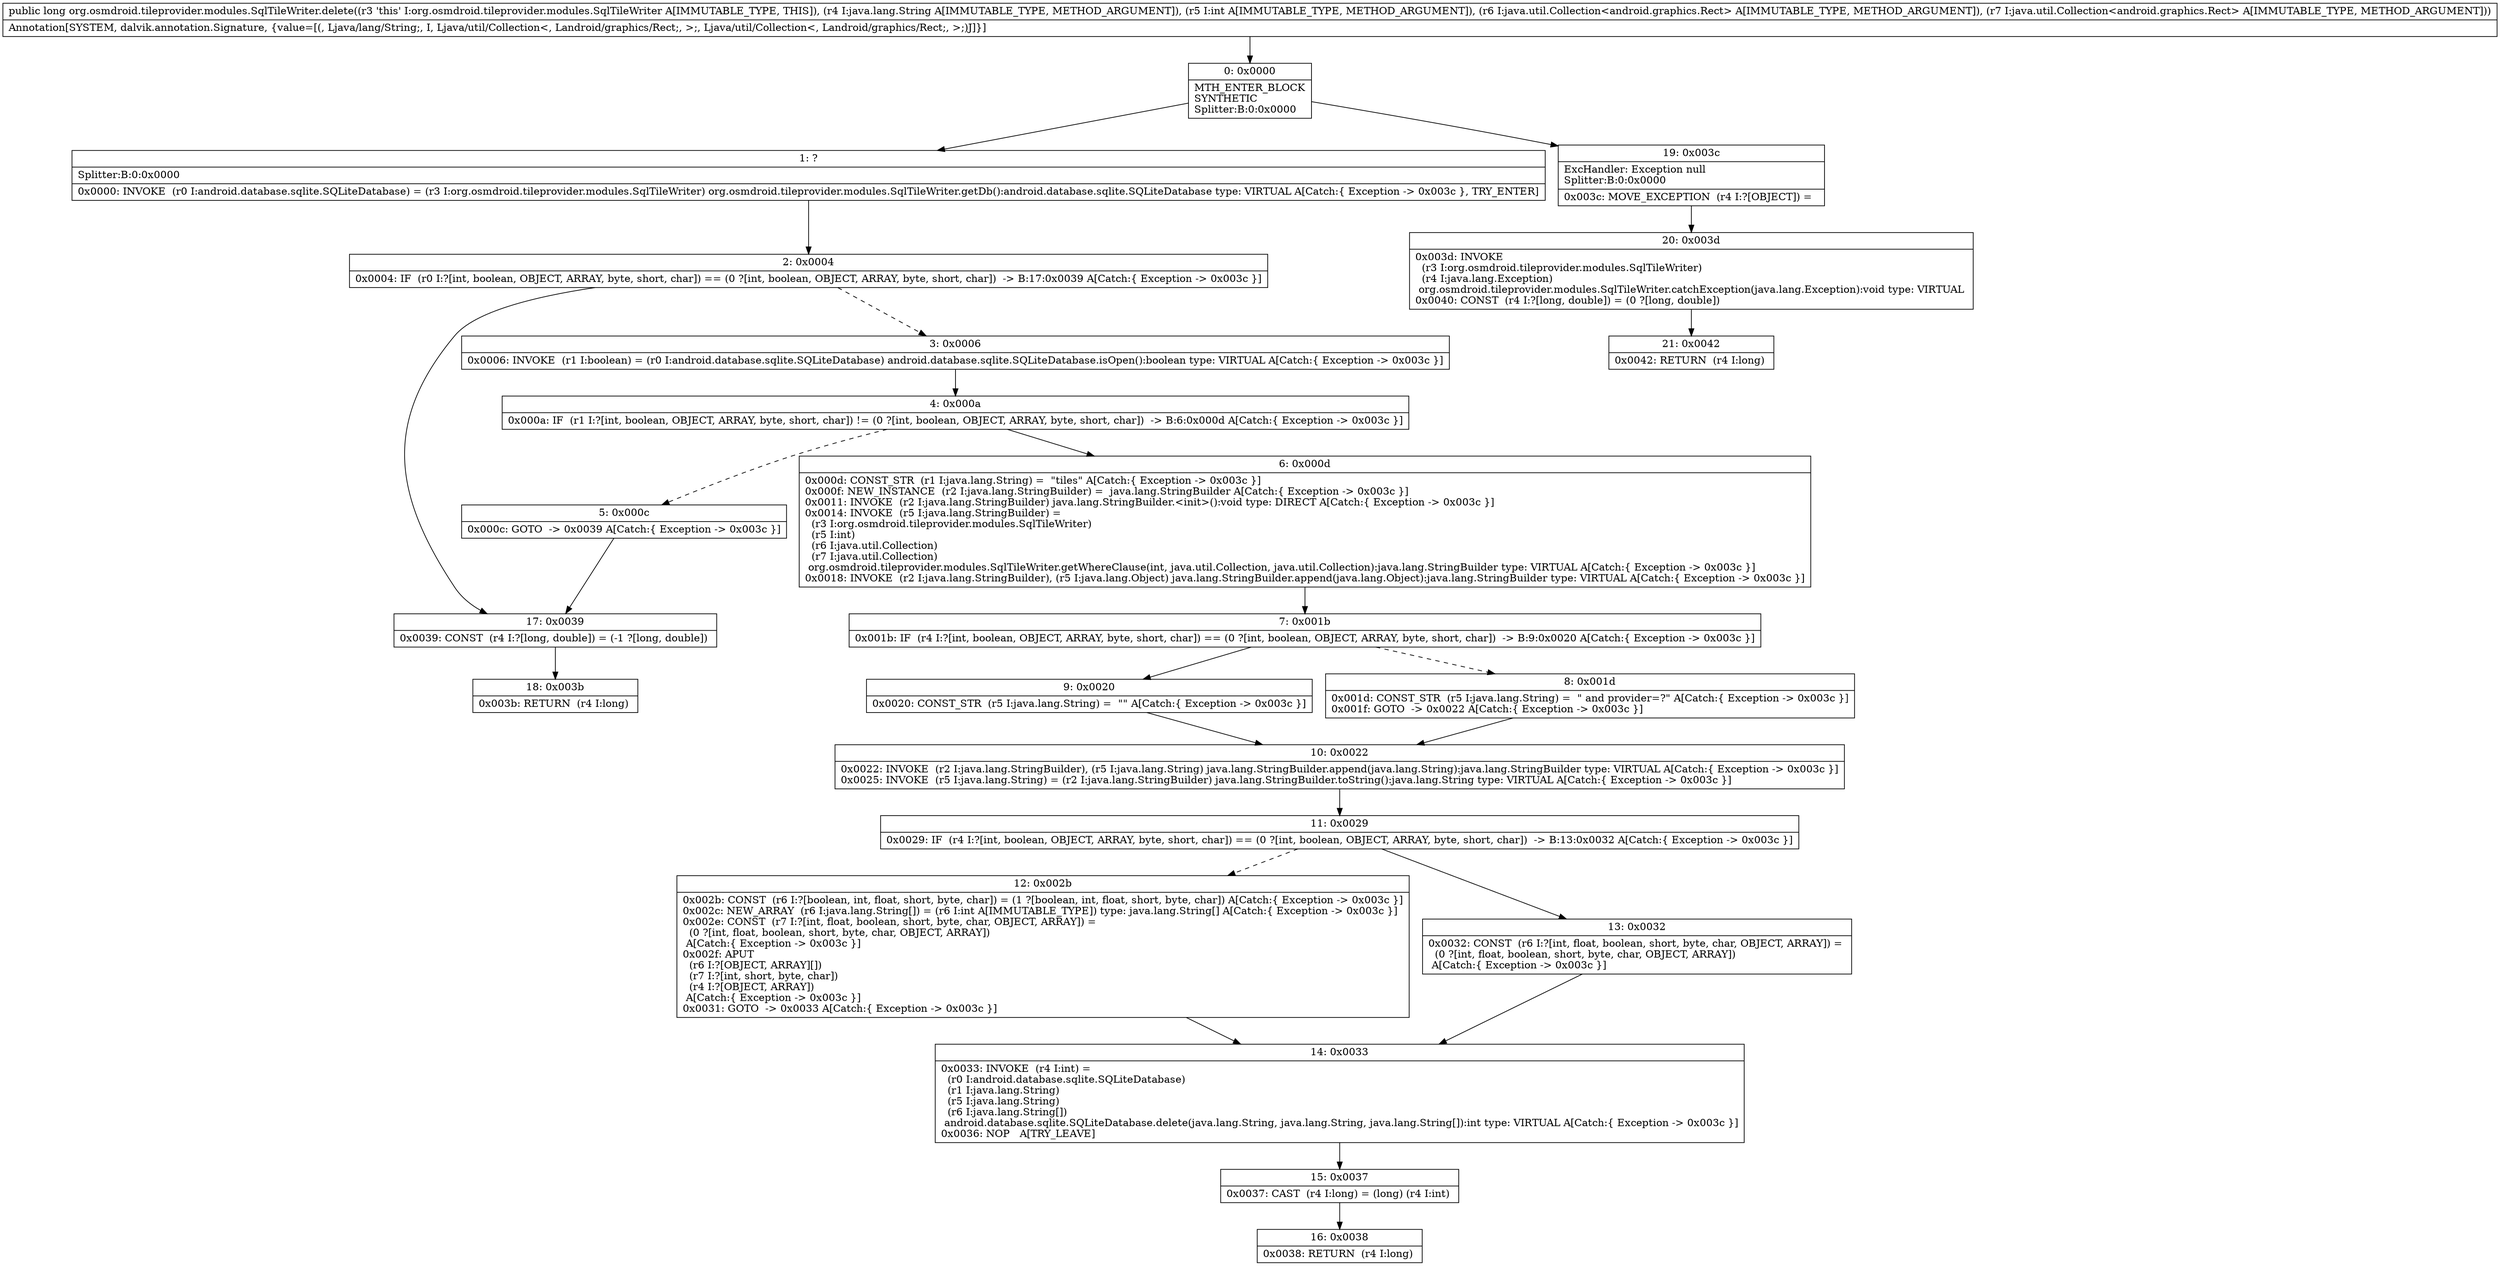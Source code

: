 digraph "CFG fororg.osmdroid.tileprovider.modules.SqlTileWriter.delete(Ljava\/lang\/String;ILjava\/util\/Collection;Ljava\/util\/Collection;)J" {
Node_0 [shape=record,label="{0\:\ 0x0000|MTH_ENTER_BLOCK\lSYNTHETIC\lSplitter:B:0:0x0000\l}"];
Node_1 [shape=record,label="{1\:\ ?|Splitter:B:0:0x0000\l|0x0000: INVOKE  (r0 I:android.database.sqlite.SQLiteDatabase) = (r3 I:org.osmdroid.tileprovider.modules.SqlTileWriter) org.osmdroid.tileprovider.modules.SqlTileWriter.getDb():android.database.sqlite.SQLiteDatabase type: VIRTUAL A[Catch:\{ Exception \-\> 0x003c \}, TRY_ENTER]\l}"];
Node_2 [shape=record,label="{2\:\ 0x0004|0x0004: IF  (r0 I:?[int, boolean, OBJECT, ARRAY, byte, short, char]) == (0 ?[int, boolean, OBJECT, ARRAY, byte, short, char])  \-\> B:17:0x0039 A[Catch:\{ Exception \-\> 0x003c \}]\l}"];
Node_3 [shape=record,label="{3\:\ 0x0006|0x0006: INVOKE  (r1 I:boolean) = (r0 I:android.database.sqlite.SQLiteDatabase) android.database.sqlite.SQLiteDatabase.isOpen():boolean type: VIRTUAL A[Catch:\{ Exception \-\> 0x003c \}]\l}"];
Node_4 [shape=record,label="{4\:\ 0x000a|0x000a: IF  (r1 I:?[int, boolean, OBJECT, ARRAY, byte, short, char]) != (0 ?[int, boolean, OBJECT, ARRAY, byte, short, char])  \-\> B:6:0x000d A[Catch:\{ Exception \-\> 0x003c \}]\l}"];
Node_5 [shape=record,label="{5\:\ 0x000c|0x000c: GOTO  \-\> 0x0039 A[Catch:\{ Exception \-\> 0x003c \}]\l}"];
Node_6 [shape=record,label="{6\:\ 0x000d|0x000d: CONST_STR  (r1 I:java.lang.String) =  \"tiles\" A[Catch:\{ Exception \-\> 0x003c \}]\l0x000f: NEW_INSTANCE  (r2 I:java.lang.StringBuilder) =  java.lang.StringBuilder A[Catch:\{ Exception \-\> 0x003c \}]\l0x0011: INVOKE  (r2 I:java.lang.StringBuilder) java.lang.StringBuilder.\<init\>():void type: DIRECT A[Catch:\{ Exception \-\> 0x003c \}]\l0x0014: INVOKE  (r5 I:java.lang.StringBuilder) = \l  (r3 I:org.osmdroid.tileprovider.modules.SqlTileWriter)\l  (r5 I:int)\l  (r6 I:java.util.Collection)\l  (r7 I:java.util.Collection)\l org.osmdroid.tileprovider.modules.SqlTileWriter.getWhereClause(int, java.util.Collection, java.util.Collection):java.lang.StringBuilder type: VIRTUAL A[Catch:\{ Exception \-\> 0x003c \}]\l0x0018: INVOKE  (r2 I:java.lang.StringBuilder), (r5 I:java.lang.Object) java.lang.StringBuilder.append(java.lang.Object):java.lang.StringBuilder type: VIRTUAL A[Catch:\{ Exception \-\> 0x003c \}]\l}"];
Node_7 [shape=record,label="{7\:\ 0x001b|0x001b: IF  (r4 I:?[int, boolean, OBJECT, ARRAY, byte, short, char]) == (0 ?[int, boolean, OBJECT, ARRAY, byte, short, char])  \-\> B:9:0x0020 A[Catch:\{ Exception \-\> 0x003c \}]\l}"];
Node_8 [shape=record,label="{8\:\ 0x001d|0x001d: CONST_STR  (r5 I:java.lang.String) =  \" and provider=?\" A[Catch:\{ Exception \-\> 0x003c \}]\l0x001f: GOTO  \-\> 0x0022 A[Catch:\{ Exception \-\> 0x003c \}]\l}"];
Node_9 [shape=record,label="{9\:\ 0x0020|0x0020: CONST_STR  (r5 I:java.lang.String) =  \"\" A[Catch:\{ Exception \-\> 0x003c \}]\l}"];
Node_10 [shape=record,label="{10\:\ 0x0022|0x0022: INVOKE  (r2 I:java.lang.StringBuilder), (r5 I:java.lang.String) java.lang.StringBuilder.append(java.lang.String):java.lang.StringBuilder type: VIRTUAL A[Catch:\{ Exception \-\> 0x003c \}]\l0x0025: INVOKE  (r5 I:java.lang.String) = (r2 I:java.lang.StringBuilder) java.lang.StringBuilder.toString():java.lang.String type: VIRTUAL A[Catch:\{ Exception \-\> 0x003c \}]\l}"];
Node_11 [shape=record,label="{11\:\ 0x0029|0x0029: IF  (r4 I:?[int, boolean, OBJECT, ARRAY, byte, short, char]) == (0 ?[int, boolean, OBJECT, ARRAY, byte, short, char])  \-\> B:13:0x0032 A[Catch:\{ Exception \-\> 0x003c \}]\l}"];
Node_12 [shape=record,label="{12\:\ 0x002b|0x002b: CONST  (r6 I:?[boolean, int, float, short, byte, char]) = (1 ?[boolean, int, float, short, byte, char]) A[Catch:\{ Exception \-\> 0x003c \}]\l0x002c: NEW_ARRAY  (r6 I:java.lang.String[]) = (r6 I:int A[IMMUTABLE_TYPE]) type: java.lang.String[] A[Catch:\{ Exception \-\> 0x003c \}]\l0x002e: CONST  (r7 I:?[int, float, boolean, short, byte, char, OBJECT, ARRAY]) = \l  (0 ?[int, float, boolean, short, byte, char, OBJECT, ARRAY])\l A[Catch:\{ Exception \-\> 0x003c \}]\l0x002f: APUT  \l  (r6 I:?[OBJECT, ARRAY][])\l  (r7 I:?[int, short, byte, char])\l  (r4 I:?[OBJECT, ARRAY])\l A[Catch:\{ Exception \-\> 0x003c \}]\l0x0031: GOTO  \-\> 0x0033 A[Catch:\{ Exception \-\> 0x003c \}]\l}"];
Node_13 [shape=record,label="{13\:\ 0x0032|0x0032: CONST  (r6 I:?[int, float, boolean, short, byte, char, OBJECT, ARRAY]) = \l  (0 ?[int, float, boolean, short, byte, char, OBJECT, ARRAY])\l A[Catch:\{ Exception \-\> 0x003c \}]\l}"];
Node_14 [shape=record,label="{14\:\ 0x0033|0x0033: INVOKE  (r4 I:int) = \l  (r0 I:android.database.sqlite.SQLiteDatabase)\l  (r1 I:java.lang.String)\l  (r5 I:java.lang.String)\l  (r6 I:java.lang.String[])\l android.database.sqlite.SQLiteDatabase.delete(java.lang.String, java.lang.String, java.lang.String[]):int type: VIRTUAL A[Catch:\{ Exception \-\> 0x003c \}]\l0x0036: NOP   A[TRY_LEAVE]\l}"];
Node_15 [shape=record,label="{15\:\ 0x0037|0x0037: CAST  (r4 I:long) = (long) (r4 I:int) \l}"];
Node_16 [shape=record,label="{16\:\ 0x0038|0x0038: RETURN  (r4 I:long) \l}"];
Node_17 [shape=record,label="{17\:\ 0x0039|0x0039: CONST  (r4 I:?[long, double]) = (\-1 ?[long, double]) \l}"];
Node_18 [shape=record,label="{18\:\ 0x003b|0x003b: RETURN  (r4 I:long) \l}"];
Node_19 [shape=record,label="{19\:\ 0x003c|ExcHandler: Exception null\lSplitter:B:0:0x0000\l|0x003c: MOVE_EXCEPTION  (r4 I:?[OBJECT]) =  \l}"];
Node_20 [shape=record,label="{20\:\ 0x003d|0x003d: INVOKE  \l  (r3 I:org.osmdroid.tileprovider.modules.SqlTileWriter)\l  (r4 I:java.lang.Exception)\l org.osmdroid.tileprovider.modules.SqlTileWriter.catchException(java.lang.Exception):void type: VIRTUAL \l0x0040: CONST  (r4 I:?[long, double]) = (0 ?[long, double]) \l}"];
Node_21 [shape=record,label="{21\:\ 0x0042|0x0042: RETURN  (r4 I:long) \l}"];
MethodNode[shape=record,label="{public long org.osmdroid.tileprovider.modules.SqlTileWriter.delete((r3 'this' I:org.osmdroid.tileprovider.modules.SqlTileWriter A[IMMUTABLE_TYPE, THIS]), (r4 I:java.lang.String A[IMMUTABLE_TYPE, METHOD_ARGUMENT]), (r5 I:int A[IMMUTABLE_TYPE, METHOD_ARGUMENT]), (r6 I:java.util.Collection\<android.graphics.Rect\> A[IMMUTABLE_TYPE, METHOD_ARGUMENT]), (r7 I:java.util.Collection\<android.graphics.Rect\> A[IMMUTABLE_TYPE, METHOD_ARGUMENT]))  | Annotation[SYSTEM, dalvik.annotation.Signature, \{value=[(, Ljava\/lang\/String;, I, Ljava\/util\/Collection\<, Landroid\/graphics\/Rect;, \>;, Ljava\/util\/Collection\<, Landroid\/graphics\/Rect;, \>;)J]\}]\l}"];
MethodNode -> Node_0;
Node_0 -> Node_1;
Node_0 -> Node_19;
Node_1 -> Node_2;
Node_2 -> Node_3[style=dashed];
Node_2 -> Node_17;
Node_3 -> Node_4;
Node_4 -> Node_5[style=dashed];
Node_4 -> Node_6;
Node_5 -> Node_17;
Node_6 -> Node_7;
Node_7 -> Node_8[style=dashed];
Node_7 -> Node_9;
Node_8 -> Node_10;
Node_9 -> Node_10;
Node_10 -> Node_11;
Node_11 -> Node_12[style=dashed];
Node_11 -> Node_13;
Node_12 -> Node_14;
Node_13 -> Node_14;
Node_14 -> Node_15;
Node_15 -> Node_16;
Node_17 -> Node_18;
Node_19 -> Node_20;
Node_20 -> Node_21;
}

